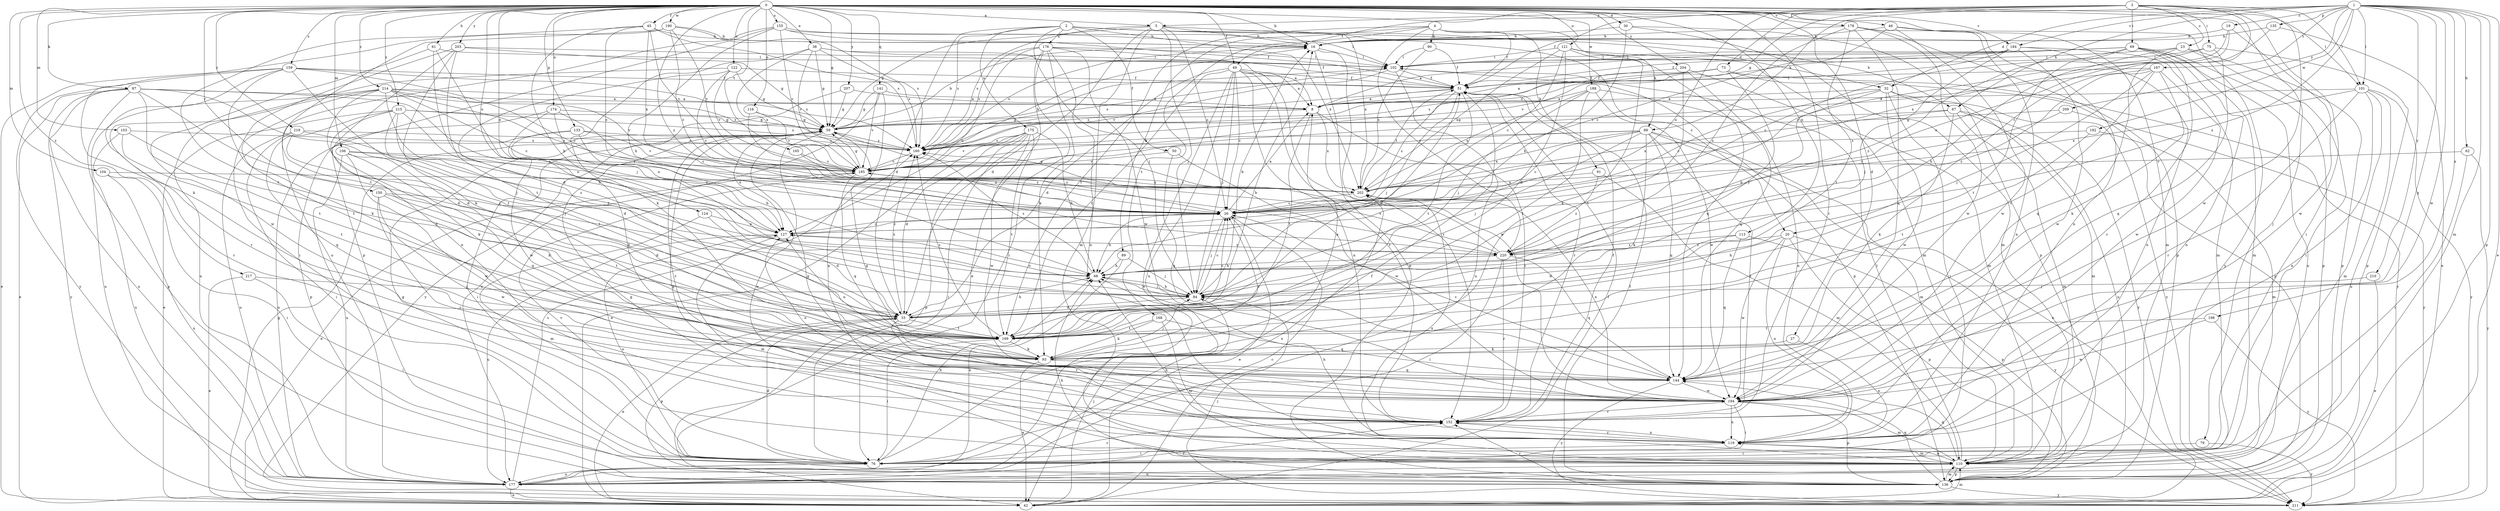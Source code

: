strict digraph  {
0;
1;
2;
3;
4;
5;
8;
16;
19;
20;
23;
26;
27;
30;
32;
33;
38;
42;
45;
46;
49;
50;
51;
59;
61;
62;
67;
68;
69;
73;
75;
76;
79;
84;
87;
88;
89;
90;
91;
93;
101;
102;
103;
104;
106;
110;
113;
116;
119;
121;
122;
124;
127;
133;
135;
136;
141;
144;
150;
152;
155;
159;
160;
165;
167;
168;
169;
174;
175;
176;
177;
178;
184;
185;
188;
190;
192;
194;
198;
202;
203;
204;
207;
209;
210;
211;
214;
215;
217;
219;
220;
0 -> 5  [label=a];
0 -> 16  [label=b];
0 -> 27  [label=d];
0 -> 30  [label=d];
0 -> 38  [label=e];
0 -> 45  [label=f];
0 -> 46  [label=f];
0 -> 49  [label=f];
0 -> 59  [label=g];
0 -> 61  [label=h];
0 -> 79  [label=j];
0 -> 87  [label=k];
0 -> 101  [label=l];
0 -> 103  [label=m];
0 -> 104  [label=m];
0 -> 106  [label=m];
0 -> 113  [label=n];
0 -> 116  [label=n];
0 -> 119  [label=n];
0 -> 121  [label=o];
0 -> 122  [label=o];
0 -> 124  [label=o];
0 -> 127  [label=o];
0 -> 133  [label=p];
0 -> 141  [label=q];
0 -> 150  [label=r];
0 -> 152  [label=r];
0 -> 155  [label=s];
0 -> 159  [label=s];
0 -> 165  [label=t];
0 -> 174  [label=u];
0 -> 178  [label=v];
0 -> 184  [label=v];
0 -> 188  [label=w];
0 -> 190  [label=w];
0 -> 203  [label=y];
0 -> 204  [label=y];
0 -> 207  [label=y];
0 -> 214  [label=z];
0 -> 215  [label=z];
0 -> 217  [label=z];
0 -> 219  [label=z];
0 -> 220  [label=z];
1 -> 19  [label=c];
1 -> 32  [label=d];
1 -> 42  [label=e];
1 -> 49  [label=f];
1 -> 62  [label=h];
1 -> 67  [label=h];
1 -> 101  [label=l];
1 -> 110  [label=m];
1 -> 135  [label=p];
1 -> 136  [label=p];
1 -> 144  [label=q];
1 -> 167  [label=t];
1 -> 184  [label=v];
1 -> 192  [label=w];
1 -> 194  [label=w];
1 -> 198  [label=x];
1 -> 209  [label=y];
1 -> 210  [label=y];
1 -> 220  [label=z];
2 -> 20  [label=c];
2 -> 32  [label=d];
2 -> 33  [label=d];
2 -> 50  [label=f];
2 -> 67  [label=h];
2 -> 84  [label=j];
2 -> 160  [label=s];
2 -> 175  [label=u];
2 -> 176  [label=u];
2 -> 202  [label=x];
3 -> 5  [label=a];
3 -> 20  [label=c];
3 -> 23  [label=c];
3 -> 51  [label=f];
3 -> 59  [label=g];
3 -> 69  [label=i];
3 -> 73  [label=i];
3 -> 75  [label=i];
3 -> 76  [label=i];
3 -> 88  [label=k];
3 -> 101  [label=l];
3 -> 127  [label=o];
3 -> 194  [label=w];
4 -> 51  [label=f];
4 -> 88  [label=k];
4 -> 89  [label=k];
4 -> 90  [label=k];
4 -> 91  [label=k];
4 -> 168  [label=t];
4 -> 169  [label=t];
4 -> 220  [label=z];
5 -> 16  [label=b];
5 -> 26  [label=c];
5 -> 33  [label=d];
5 -> 59  [label=g];
5 -> 84  [label=j];
5 -> 110  [label=m];
5 -> 160  [label=s];
5 -> 202  [label=x];
8 -> 59  [label=g];
8 -> 152  [label=r];
8 -> 169  [label=t];
8 -> 202  [label=x];
16 -> 102  [label=l];
16 -> 136  [label=p];
16 -> 152  [label=r];
16 -> 160  [label=s];
19 -> 16  [label=b];
19 -> 26  [label=c];
19 -> 127  [label=o];
19 -> 194  [label=w];
20 -> 68  [label=h];
20 -> 119  [label=n];
20 -> 136  [label=p];
20 -> 194  [label=w];
20 -> 211  [label=y];
20 -> 220  [label=z];
23 -> 68  [label=h];
23 -> 76  [label=i];
23 -> 102  [label=l];
23 -> 136  [label=p];
23 -> 144  [label=q];
26 -> 8  [label=a];
26 -> 42  [label=e];
26 -> 68  [label=h];
26 -> 84  [label=j];
26 -> 127  [label=o];
27 -> 93  [label=k];
27 -> 119  [label=n];
30 -> 16  [label=b];
30 -> 68  [label=h];
30 -> 110  [label=m];
30 -> 136  [label=p];
32 -> 8  [label=a];
32 -> 26  [label=c];
32 -> 68  [label=h];
32 -> 76  [label=i];
32 -> 110  [label=m];
32 -> 194  [label=w];
32 -> 211  [label=y];
33 -> 26  [label=c];
33 -> 42  [label=e];
33 -> 51  [label=f];
33 -> 68  [label=h];
33 -> 136  [label=p];
33 -> 152  [label=r];
33 -> 160  [label=s];
33 -> 169  [label=t];
38 -> 8  [label=a];
38 -> 59  [label=g];
38 -> 93  [label=k];
38 -> 102  [label=l];
38 -> 160  [label=s];
38 -> 185  [label=v];
38 -> 202  [label=x];
42 -> 26  [label=c];
42 -> 51  [label=f];
42 -> 59  [label=g];
42 -> 84  [label=j];
42 -> 110  [label=m];
45 -> 16  [label=b];
45 -> 26  [label=c];
45 -> 68  [label=h];
45 -> 160  [label=s];
45 -> 169  [label=t];
45 -> 185  [label=v];
45 -> 202  [label=x];
46 -> 16  [label=b];
46 -> 26  [label=c];
46 -> 110  [label=m];
46 -> 119  [label=n];
46 -> 194  [label=w];
49 -> 8  [label=a];
49 -> 26  [label=c];
49 -> 33  [label=d];
49 -> 42  [label=e];
49 -> 51  [label=f];
49 -> 84  [label=j];
49 -> 119  [label=n];
49 -> 152  [label=r];
49 -> 169  [label=t];
49 -> 177  [label=u];
49 -> 194  [label=w];
50 -> 144  [label=q];
50 -> 185  [label=v];
50 -> 194  [label=w];
51 -> 8  [label=a];
51 -> 26  [label=c];
51 -> 84  [label=j];
51 -> 152  [label=r];
51 -> 160  [label=s];
51 -> 169  [label=t];
59 -> 16  [label=b];
59 -> 76  [label=i];
59 -> 102  [label=l];
59 -> 119  [label=n];
59 -> 127  [label=o];
59 -> 152  [label=r];
59 -> 160  [label=s];
61 -> 33  [label=d];
61 -> 84  [label=j];
61 -> 102  [label=l];
61 -> 194  [label=w];
62 -> 76  [label=i];
62 -> 185  [label=v];
62 -> 211  [label=y];
67 -> 59  [label=g];
67 -> 93  [label=k];
67 -> 110  [label=m];
67 -> 177  [label=u];
67 -> 202  [label=x];
67 -> 211  [label=y];
68 -> 84  [label=j];
68 -> 160  [label=s];
69 -> 8  [label=a];
69 -> 51  [label=f];
69 -> 102  [label=l];
69 -> 110  [label=m];
69 -> 119  [label=n];
69 -> 136  [label=p];
69 -> 152  [label=r];
69 -> 169  [label=t];
69 -> 177  [label=u];
69 -> 220  [label=z];
73 -> 8  [label=a];
73 -> 51  [label=f];
73 -> 84  [label=j];
73 -> 136  [label=p];
73 -> 160  [label=s];
73 -> 211  [label=y];
75 -> 26  [label=c];
75 -> 102  [label=l];
75 -> 136  [label=p];
75 -> 144  [label=q];
76 -> 33  [label=d];
76 -> 51  [label=f];
76 -> 59  [label=g];
76 -> 68  [label=h];
76 -> 127  [label=o];
76 -> 152  [label=r];
76 -> 177  [label=u];
76 -> 185  [label=v];
79 -> 76  [label=i];
79 -> 211  [label=y];
84 -> 16  [label=b];
84 -> 26  [label=c];
84 -> 33  [label=d];
84 -> 68  [label=h];
84 -> 127  [label=o];
87 -> 8  [label=a];
87 -> 33  [label=d];
87 -> 42  [label=e];
87 -> 84  [label=j];
87 -> 127  [label=o];
87 -> 136  [label=p];
87 -> 169  [label=t];
87 -> 177  [label=u];
87 -> 211  [label=y];
88 -> 26  [label=c];
88 -> 42  [label=e];
88 -> 84  [label=j];
88 -> 93  [label=k];
88 -> 110  [label=m];
88 -> 144  [label=q];
88 -> 152  [label=r];
88 -> 160  [label=s];
88 -> 185  [label=v];
88 -> 202  [label=x];
89 -> 68  [label=h];
89 -> 84  [label=j];
89 -> 177  [label=u];
90 -> 51  [label=f];
90 -> 102  [label=l];
90 -> 202  [label=x];
91 -> 110  [label=m];
91 -> 202  [label=x];
91 -> 220  [label=z];
93 -> 8  [label=a];
93 -> 26  [label=c];
93 -> 42  [label=e];
93 -> 84  [label=j];
93 -> 127  [label=o];
93 -> 144  [label=q];
101 -> 8  [label=a];
101 -> 110  [label=m];
101 -> 119  [label=n];
101 -> 152  [label=r];
101 -> 177  [label=u];
101 -> 202  [label=x];
101 -> 211  [label=y];
102 -> 51  [label=f];
102 -> 136  [label=p];
102 -> 160  [label=s];
102 -> 177  [label=u];
102 -> 185  [label=v];
103 -> 33  [label=d];
103 -> 160  [label=s];
103 -> 169  [label=t];
103 -> 177  [label=u];
104 -> 76  [label=i];
104 -> 177  [label=u];
104 -> 202  [label=x];
106 -> 26  [label=c];
106 -> 93  [label=k];
106 -> 144  [label=q];
106 -> 177  [label=u];
106 -> 185  [label=v];
106 -> 194  [label=w];
110 -> 59  [label=g];
110 -> 68  [label=h];
110 -> 102  [label=l];
110 -> 119  [label=n];
110 -> 136  [label=p];
110 -> 144  [label=q];
110 -> 177  [label=u];
110 -> 202  [label=x];
113 -> 33  [label=d];
113 -> 136  [label=p];
113 -> 144  [label=q];
113 -> 220  [label=z];
116 -> 59  [label=g];
116 -> 185  [label=v];
116 -> 220  [label=z];
119 -> 59  [label=g];
119 -> 68  [label=h];
119 -> 76  [label=i];
119 -> 110  [label=m];
119 -> 152  [label=r];
121 -> 26  [label=c];
121 -> 33  [label=d];
121 -> 93  [label=k];
121 -> 102  [label=l];
121 -> 110  [label=m];
121 -> 144  [label=q];
121 -> 202  [label=x];
122 -> 26  [label=c];
122 -> 51  [label=f];
122 -> 59  [label=g];
122 -> 169  [label=t];
122 -> 177  [label=u];
122 -> 185  [label=v];
124 -> 33  [label=d];
124 -> 110  [label=m];
124 -> 127  [label=o];
127 -> 26  [label=c];
127 -> 110  [label=m];
127 -> 177  [label=u];
127 -> 220  [label=z];
133 -> 68  [label=h];
133 -> 93  [label=k];
133 -> 160  [label=s];
133 -> 177  [label=u];
133 -> 185  [label=v];
135 -> 16  [label=b];
135 -> 42  [label=e];
135 -> 202  [label=x];
136 -> 51  [label=f];
136 -> 68  [label=h];
136 -> 110  [label=m];
136 -> 144  [label=q];
136 -> 152  [label=r];
136 -> 211  [label=y];
141 -> 8  [label=a];
141 -> 59  [label=g];
141 -> 119  [label=n];
141 -> 177  [label=u];
141 -> 185  [label=v];
144 -> 26  [label=c];
144 -> 194  [label=w];
144 -> 211  [label=y];
150 -> 26  [label=c];
150 -> 33  [label=d];
150 -> 152  [label=r];
150 -> 169  [label=t];
150 -> 194  [label=w];
152 -> 51  [label=f];
152 -> 59  [label=g];
152 -> 119  [label=n];
155 -> 16  [label=b];
155 -> 51  [label=f];
155 -> 68  [label=h];
155 -> 102  [label=l];
155 -> 136  [label=p];
155 -> 177  [label=u];
155 -> 185  [label=v];
159 -> 26  [label=c];
159 -> 42  [label=e];
159 -> 51  [label=f];
159 -> 93  [label=k];
159 -> 152  [label=r];
159 -> 160  [label=s];
159 -> 169  [label=t];
159 -> 211  [label=y];
160 -> 185  [label=v];
165 -> 26  [label=c];
165 -> 185  [label=v];
167 -> 51  [label=f];
167 -> 84  [label=j];
167 -> 93  [label=k];
167 -> 169  [label=t];
167 -> 185  [label=v];
167 -> 194  [label=w];
167 -> 220  [label=z];
168 -> 93  [label=k];
168 -> 110  [label=m];
168 -> 144  [label=q];
168 -> 169  [label=t];
169 -> 16  [label=b];
169 -> 76  [label=i];
169 -> 93  [label=k];
169 -> 160  [label=s];
174 -> 26  [label=c];
174 -> 59  [label=g];
174 -> 127  [label=o];
174 -> 136  [label=p];
174 -> 194  [label=w];
175 -> 33  [label=d];
175 -> 42  [label=e];
175 -> 68  [label=h];
175 -> 76  [label=i];
175 -> 136  [label=p];
175 -> 160  [label=s];
175 -> 169  [label=t];
175 -> 185  [label=v];
175 -> 194  [label=w];
176 -> 42  [label=e];
176 -> 51  [label=f];
176 -> 76  [label=i];
176 -> 93  [label=k];
176 -> 102  [label=l];
176 -> 119  [label=n];
176 -> 127  [label=o];
176 -> 160  [label=s];
176 -> 194  [label=w];
177 -> 42  [label=e];
177 -> 152  [label=r];
177 -> 160  [label=s];
177 -> 202  [label=x];
178 -> 16  [label=b];
178 -> 136  [label=p];
178 -> 144  [label=q];
178 -> 169  [label=t];
178 -> 194  [label=w];
178 -> 211  [label=y];
178 -> 220  [label=z];
184 -> 84  [label=j];
184 -> 102  [label=l];
184 -> 110  [label=m];
184 -> 119  [label=n];
184 -> 160  [label=s];
184 -> 185  [label=v];
184 -> 194  [label=w];
185 -> 16  [label=b];
185 -> 42  [label=e];
185 -> 59  [label=g];
185 -> 144  [label=q];
185 -> 202  [label=x];
188 -> 8  [label=a];
188 -> 84  [label=j];
188 -> 119  [label=n];
188 -> 169  [label=t];
188 -> 194  [label=w];
188 -> 202  [label=x];
190 -> 16  [label=b];
190 -> 26  [label=c];
190 -> 93  [label=k];
190 -> 160  [label=s];
190 -> 169  [label=t];
190 -> 185  [label=v];
192 -> 110  [label=m];
192 -> 160  [label=s];
192 -> 169  [label=t];
194 -> 59  [label=g];
194 -> 76  [label=i];
194 -> 110  [label=m];
194 -> 119  [label=n];
194 -> 127  [label=o];
194 -> 136  [label=p];
194 -> 152  [label=r];
194 -> 202  [label=x];
198 -> 169  [label=t];
198 -> 194  [label=w];
198 -> 211  [label=y];
202 -> 26  [label=c];
202 -> 51  [label=f];
202 -> 59  [label=g];
202 -> 185  [label=v];
203 -> 59  [label=g];
203 -> 76  [label=i];
203 -> 93  [label=k];
203 -> 102  [label=l];
203 -> 119  [label=n];
203 -> 169  [label=t];
204 -> 51  [label=f];
204 -> 110  [label=m];
204 -> 144  [label=q];
204 -> 169  [label=t];
207 -> 8  [label=a];
207 -> 59  [label=g];
207 -> 211  [label=y];
209 -> 26  [label=c];
209 -> 59  [label=g];
209 -> 211  [label=y];
210 -> 42  [label=e];
210 -> 84  [label=j];
211 -> 84  [label=j];
214 -> 8  [label=a];
214 -> 26  [label=c];
214 -> 33  [label=d];
214 -> 68  [label=h];
214 -> 152  [label=r];
214 -> 160  [label=s];
214 -> 169  [label=t];
214 -> 177  [label=u];
214 -> 185  [label=v];
214 -> 202  [label=x];
215 -> 33  [label=d];
215 -> 42  [label=e];
215 -> 59  [label=g];
215 -> 93  [label=k];
215 -> 127  [label=o];
215 -> 144  [label=q];
215 -> 160  [label=s];
215 -> 169  [label=t];
217 -> 42  [label=e];
217 -> 76  [label=i];
217 -> 84  [label=j];
219 -> 76  [label=i];
219 -> 84  [label=j];
219 -> 160  [label=s];
219 -> 177  [label=u];
219 -> 220  [label=z];
220 -> 68  [label=h];
220 -> 76  [label=i];
220 -> 144  [label=q];
220 -> 152  [label=r];
220 -> 160  [label=s];
220 -> 185  [label=v];
}
